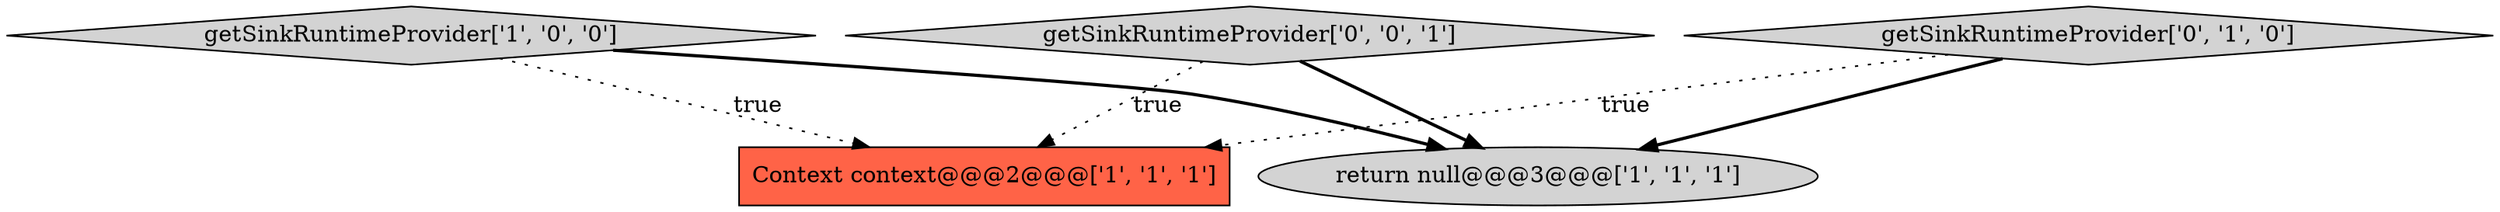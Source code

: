 digraph {
1 [style = filled, label = "return null@@@3@@@['1', '1', '1']", fillcolor = lightgray, shape = ellipse image = "AAA0AAABBB1BBB"];
2 [style = filled, label = "getSinkRuntimeProvider['1', '0', '0']", fillcolor = lightgray, shape = diamond image = "AAA0AAABBB1BBB"];
3 [style = filled, label = "getSinkRuntimeProvider['0', '1', '0']", fillcolor = lightgray, shape = diamond image = "AAA0AAABBB2BBB"];
0 [style = filled, label = "Context context@@@2@@@['1', '1', '1']", fillcolor = tomato, shape = box image = "AAA0AAABBB1BBB"];
4 [style = filled, label = "getSinkRuntimeProvider['0', '0', '1']", fillcolor = lightgray, shape = diamond image = "AAA0AAABBB3BBB"];
4->1 [style = bold, label=""];
2->0 [style = dotted, label="true"];
3->1 [style = bold, label=""];
2->1 [style = bold, label=""];
4->0 [style = dotted, label="true"];
3->0 [style = dotted, label="true"];
}
